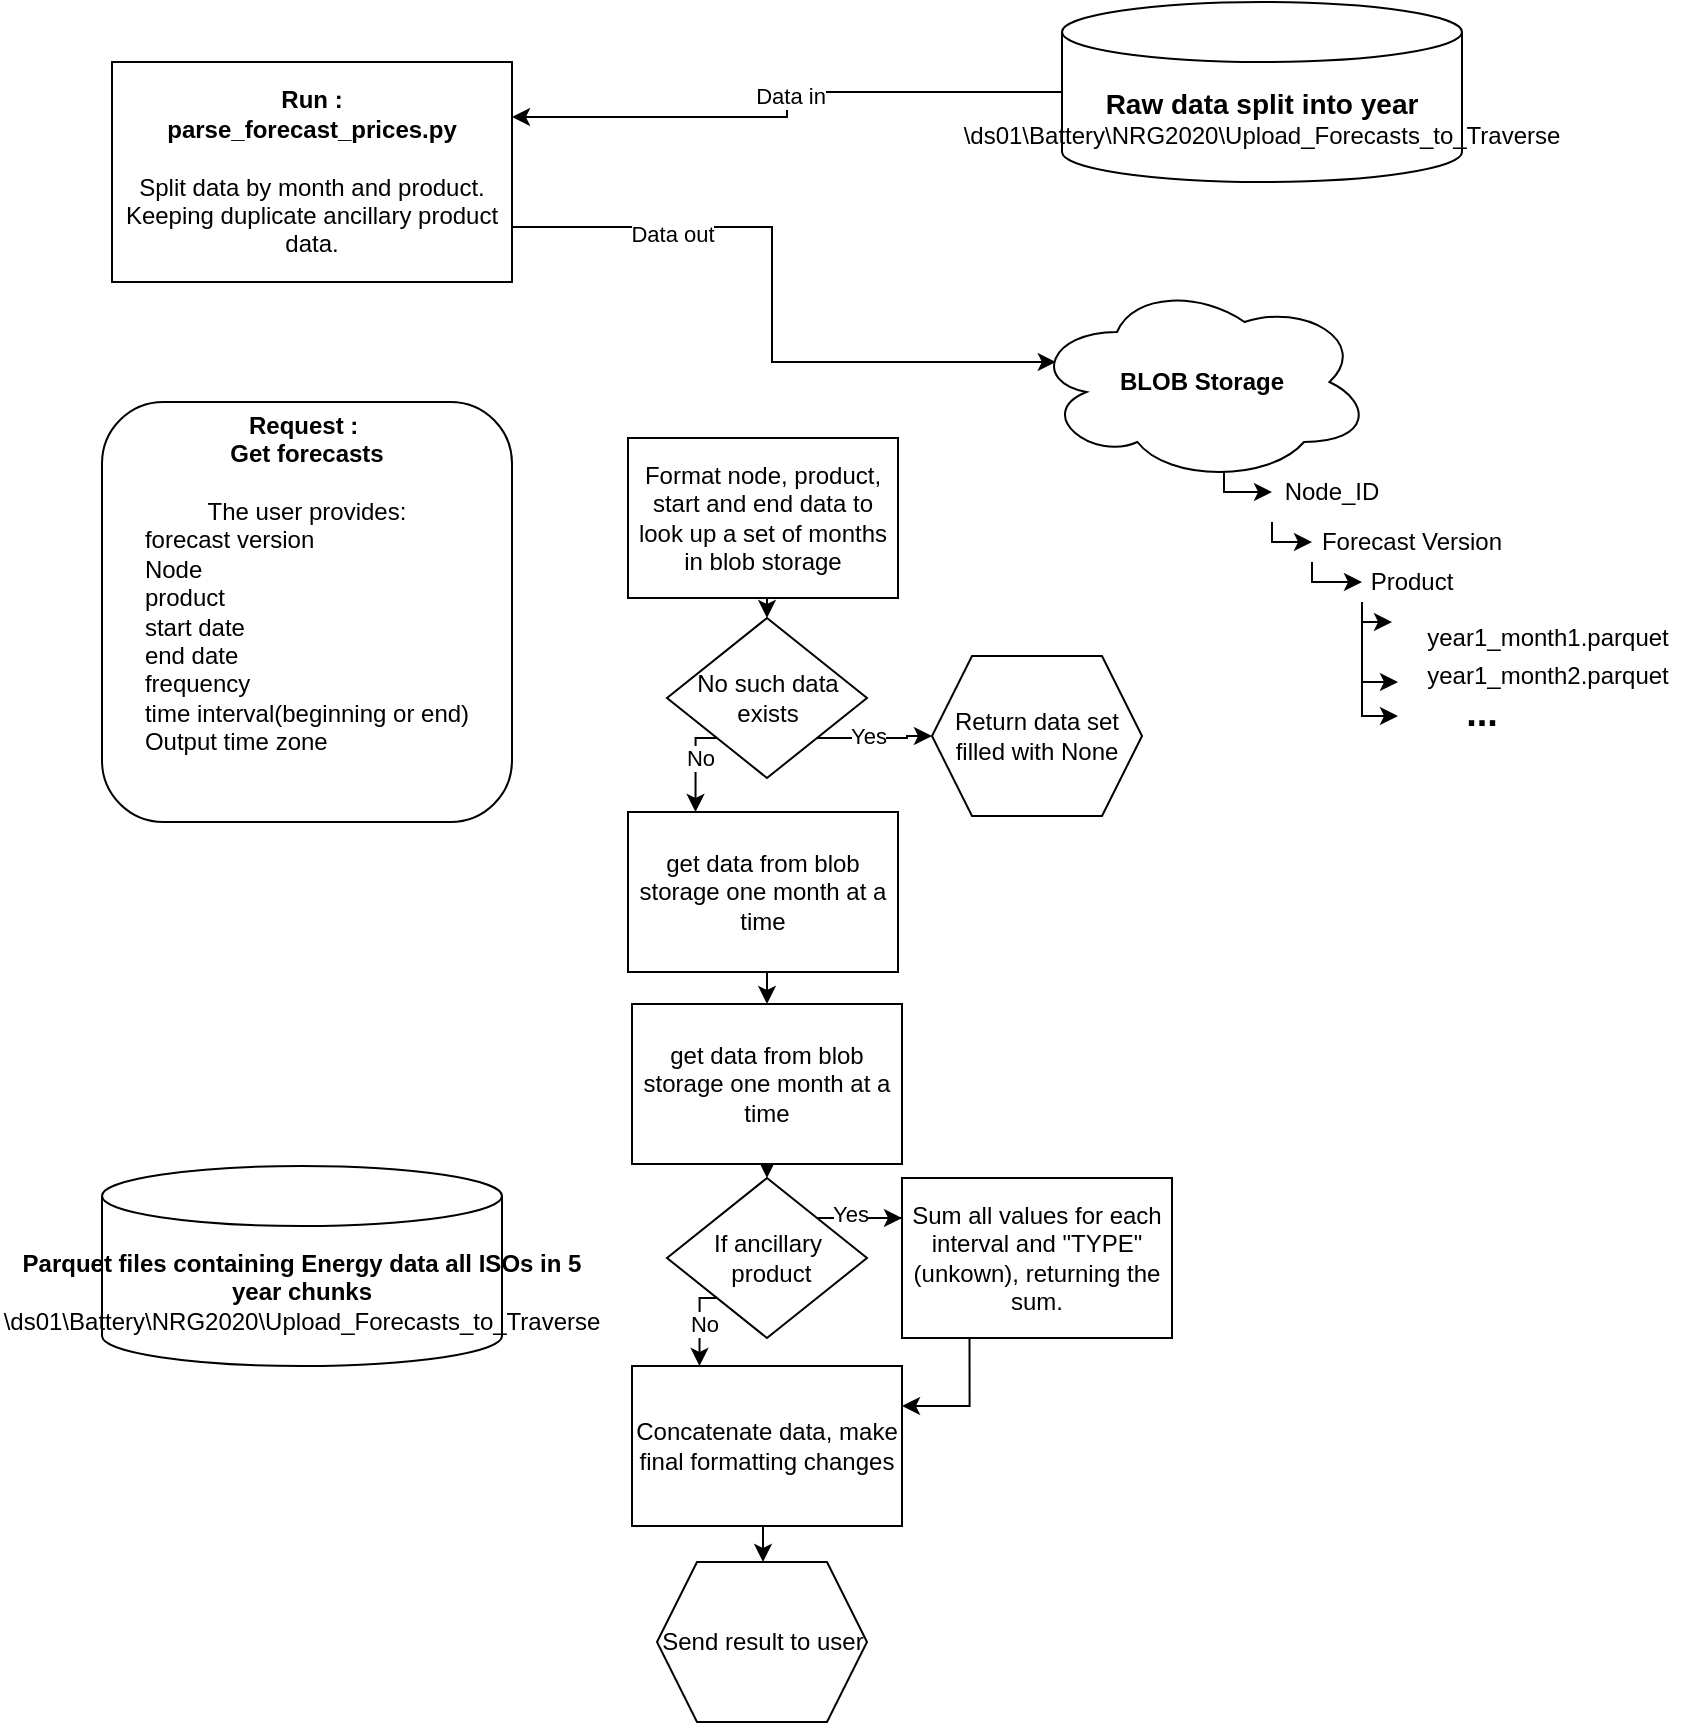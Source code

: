 <mxfile version="21.6.2" type="github" pages="2">
  <diagram name="Page-1" id="mSkrQCTb6mMFP0I92MH9">
    <mxGraphModel dx="2510" dy="1627" grid="1" gridSize="10" guides="1" tooltips="1" connect="1" arrows="1" fold="1" page="1" pageScale="1" pageWidth="850" pageHeight="1100" math="0" shadow="0">
      <root>
        <mxCell id="0" />
        <mxCell id="1" parent="0" />
        <mxCell id="k18f-LrCEGzRWncHFNrR-19" style="edgeStyle=orthogonalEdgeStyle;rounded=0;orthogonalLoop=1;jettySize=auto;html=1;exitX=0;exitY=0.5;exitDx=0;exitDy=0;exitPerimeter=0;entryX=0;entryY=0.75;entryDx=0;entryDy=0;" edge="1" parent="1" source="k18f-LrCEGzRWncHFNrR-2" target="k18f-LrCEGzRWncHFNrR-16">
          <mxGeometry relative="1" as="geometry" />
        </mxCell>
        <mxCell id="k18f-LrCEGzRWncHFNrR-23" value="Data in" style="edgeLabel;html=1;align=center;verticalAlign=middle;resizable=0;points=[];" vertex="1" connectable="0" parent="k18f-LrCEGzRWncHFNrR-19">
          <mxGeometry x="-0.029" y="1" relative="1" as="geometry">
            <mxPoint as="offset" />
          </mxGeometry>
        </mxCell>
        <mxCell id="k18f-LrCEGzRWncHFNrR-2" value="&lt;font style=&quot;font-size: 14px;&quot;&gt;&lt;b&gt;Raw data split into year&lt;/b&gt;&lt;/font&gt;&lt;br&gt;\\ds01\Battery\NRG2020\Upload_Forecasts_to_Traverse" style="shape=cylinder3;whiteSpace=wrap;html=1;boundedLbl=1;backgroundOutline=1;size=15;" vertex="1" parent="1">
          <mxGeometry x="515" y="190" width="200" height="90" as="geometry" />
        </mxCell>
        <mxCell id="k18f-LrCEGzRWncHFNrR-3" value="&lt;b&gt;Parquet files containing Energy data all ISOs in 5 year chunks&lt;/b&gt;&lt;br&gt;\\ds01\Battery\NRG2020\Upload_Forecasts_to_Traverse" style="shape=cylinder3;whiteSpace=wrap;html=1;boundedLbl=1;backgroundOutline=1;size=15;" vertex="1" parent="1">
          <mxGeometry x="35" y="772" width="200" height="100" as="geometry" />
        </mxCell>
        <mxCell id="k18f-LrCEGzRWncHFNrR-7" style="edgeStyle=orthogonalEdgeStyle;rounded=0;orthogonalLoop=1;jettySize=auto;html=1;exitX=0.55;exitY=0.95;exitDx=0;exitDy=0;exitPerimeter=0;entryX=0;entryY=0.5;entryDx=0;entryDy=0;" edge="1" parent="1" source="k18f-LrCEGzRWncHFNrR-5" target="k18f-LrCEGzRWncHFNrR-6">
          <mxGeometry relative="1" as="geometry">
            <Array as="points">
              <mxPoint x="596" y="435" />
            </Array>
          </mxGeometry>
        </mxCell>
        <mxCell id="k18f-LrCEGzRWncHFNrR-5" value="&lt;b&gt;BLOB Storage&lt;/b&gt;" style="ellipse;shape=cloud;whiteSpace=wrap;html=1;" vertex="1" parent="1">
          <mxGeometry x="500" y="330" width="170" height="100" as="geometry" />
        </mxCell>
        <mxCell id="k18f-LrCEGzRWncHFNrR-12" style="edgeStyle=orthogonalEdgeStyle;rounded=0;orthogonalLoop=1;jettySize=auto;html=1;exitX=0;exitY=1;exitDx=0;exitDy=0;entryX=0;entryY=0.5;entryDx=0;entryDy=0;" edge="1" parent="1" source="k18f-LrCEGzRWncHFNrR-6" target="k18f-LrCEGzRWncHFNrR-8">
          <mxGeometry relative="1" as="geometry">
            <Array as="points">
              <mxPoint x="620" y="460" />
            </Array>
          </mxGeometry>
        </mxCell>
        <mxCell id="k18f-LrCEGzRWncHFNrR-6" value="Node_ID" style="text;html=1;strokeColor=none;fillColor=none;align=center;verticalAlign=middle;whiteSpace=wrap;rounded=0;" vertex="1" parent="1">
          <mxGeometry x="620" y="420" width="60" height="30" as="geometry" />
        </mxCell>
        <mxCell id="k18f-LrCEGzRWncHFNrR-14" style="edgeStyle=orthogonalEdgeStyle;rounded=0;orthogonalLoop=1;jettySize=auto;html=1;exitX=0;exitY=1;exitDx=0;exitDy=0;entryX=0;entryY=0.5;entryDx=0;entryDy=0;" edge="1" parent="1" source="k18f-LrCEGzRWncHFNrR-8" target="k18f-LrCEGzRWncHFNrR-9">
          <mxGeometry relative="1" as="geometry">
            <Array as="points">
              <mxPoint x="640" y="480" />
            </Array>
          </mxGeometry>
        </mxCell>
        <mxCell id="k18f-LrCEGzRWncHFNrR-8" value="Forecast Version" style="text;html=1;strokeColor=none;fillColor=none;align=center;verticalAlign=middle;whiteSpace=wrap;rounded=0;" vertex="1" parent="1">
          <mxGeometry x="640" y="450" width="100" height="20" as="geometry" />
        </mxCell>
        <mxCell id="k18f-LrCEGzRWncHFNrR-15" style="edgeStyle=orthogonalEdgeStyle;rounded=0;orthogonalLoop=1;jettySize=auto;html=1;exitX=0;exitY=1;exitDx=0;exitDy=0;" edge="1" parent="1" source="k18f-LrCEGzRWncHFNrR-9">
          <mxGeometry relative="1" as="geometry">
            <mxPoint x="680" y="500" as="targetPoint" />
            <Array as="points">
              <mxPoint x="665" y="500" />
            </Array>
          </mxGeometry>
        </mxCell>
        <mxCell id="k18f-LrCEGzRWncHFNrR-9" value="Product" style="text;html=1;strokeColor=none;fillColor=none;align=center;verticalAlign=middle;whiteSpace=wrap;rounded=0;" vertex="1" parent="1">
          <mxGeometry x="665" y="470" width="50" height="20" as="geometry" />
        </mxCell>
        <mxCell id="k18f-LrCEGzRWncHFNrR-10" value="year1_month2.parquet" style="text;html=1;strokeColor=none;fillColor=none;align=center;verticalAlign=middle;whiteSpace=wrap;rounded=0;" vertex="1" parent="1">
          <mxGeometry x="683" y="517" width="150" height="20" as="geometry" />
        </mxCell>
        <mxCell id="k18f-LrCEGzRWncHFNrR-20" style="edgeStyle=orthogonalEdgeStyle;rounded=0;orthogonalLoop=1;jettySize=auto;html=1;exitX=0;exitY=0.25;exitDx=0;exitDy=0;entryX=0.07;entryY=0.4;entryDx=0;entryDy=0;entryPerimeter=0;" edge="1" parent="1" source="k18f-LrCEGzRWncHFNrR-16" target="k18f-LrCEGzRWncHFNrR-5">
          <mxGeometry relative="1" as="geometry" />
        </mxCell>
        <mxCell id="k18f-LrCEGzRWncHFNrR-24" value="Data out" style="edgeLabel;html=1;align=center;verticalAlign=middle;resizable=0;points=[];" vertex="1" connectable="0" parent="k18f-LrCEGzRWncHFNrR-20">
          <mxGeometry x="-0.531" y="-3" relative="1" as="geometry">
            <mxPoint as="offset" />
          </mxGeometry>
        </mxCell>
        <mxCell id="k18f-LrCEGzRWncHFNrR-16" value="&lt;div&gt;&lt;b&gt;Run :&lt;/b&gt;&lt;/div&gt;&lt;div&gt;&lt;b&gt;parse_forecast_prices.py&lt;/b&gt;&lt;/div&gt;&lt;div&gt;&lt;b&gt;&lt;br&gt;&lt;/b&gt;&lt;/div&gt;&lt;div&gt;Split data by month and product. Keeping duplicate ancillary product data.&lt;/div&gt;" style="rounded=0;whiteSpace=wrap;html=1;direction=west;fontStyle=0" vertex="1" parent="1">
          <mxGeometry x="40" y="220" width="200" height="110" as="geometry" />
        </mxCell>
        <mxCell id="k18f-LrCEGzRWncHFNrR-57" style="edgeStyle=orthogonalEdgeStyle;rounded=0;orthogonalLoop=1;jettySize=auto;html=1;exitX=1;exitY=0;exitDx=0;exitDy=0;entryX=0;entryY=0.25;entryDx=0;entryDy=0;" edge="1" parent="1" source="k18f-LrCEGzRWncHFNrR-18" target="k18f-LrCEGzRWncHFNrR-39">
          <mxGeometry relative="1" as="geometry" />
        </mxCell>
        <mxCell id="k18f-LrCEGzRWncHFNrR-58" value="Yes" style="edgeLabel;html=1;align=center;verticalAlign=middle;resizable=0;points=[];" vertex="1" connectable="0" parent="k18f-LrCEGzRWncHFNrR-57">
          <mxGeometry x="-0.632" y="2" relative="1" as="geometry">
            <mxPoint as="offset" />
          </mxGeometry>
        </mxCell>
        <mxCell id="k18f-LrCEGzRWncHFNrR-60" style="edgeStyle=orthogonalEdgeStyle;rounded=0;orthogonalLoop=1;jettySize=auto;html=1;exitX=0;exitY=1;exitDx=0;exitDy=0;entryX=0.25;entryY=0;entryDx=0;entryDy=0;" edge="1" parent="1" source="k18f-LrCEGzRWncHFNrR-18" target="k18f-LrCEGzRWncHFNrR-36">
          <mxGeometry relative="1" as="geometry" />
        </mxCell>
        <mxCell id="k18f-LrCEGzRWncHFNrR-61" value="No" style="edgeLabel;html=1;align=center;verticalAlign=middle;resizable=0;points=[];" vertex="1" connectable="0" parent="k18f-LrCEGzRWncHFNrR-60">
          <mxGeometry x="0.007" y="2" relative="1" as="geometry">
            <mxPoint as="offset" />
          </mxGeometry>
        </mxCell>
        <mxCell id="k18f-LrCEGzRWncHFNrR-18" value="&lt;div&gt;If ancillary&lt;/div&gt;&lt;div&gt;&amp;nbsp;product&lt;/div&gt;" style="rhombus;whiteSpace=wrap;html=1;" vertex="1" parent="1">
          <mxGeometry x="317.5" y="778" width="100" height="80" as="geometry" />
        </mxCell>
        <mxCell id="k18f-LrCEGzRWncHFNrR-27" value="&lt;div&gt;&lt;b&gt;Request :&amp;nbsp;&lt;/b&gt;&lt;/div&gt;&lt;div&gt;&lt;b&gt;Get forecasts&lt;br&gt;&lt;/b&gt;&lt;/div&gt;&lt;div&gt;&lt;b&gt;&lt;br&gt;&lt;/b&gt;&lt;/div&gt;&lt;div align=&quot;center&quot;&gt;The user provides:&lt;/div&gt;&lt;div align=&quot;left&quot;&gt;forecast version&lt;/div&gt;&lt;div align=&quot;left&quot;&gt;Node&lt;/div&gt;&lt;div align=&quot;left&quot;&gt;product&lt;/div&gt;&lt;div align=&quot;left&quot;&gt;start date&lt;/div&gt;&lt;div align=&quot;left&quot;&gt;end date&lt;/div&gt;&lt;div align=&quot;left&quot;&gt;frequency&lt;br&gt;&lt;/div&gt;&lt;div align=&quot;left&quot;&gt;time interval(beginning or end)&lt;/div&gt;&lt;div align=&quot;left&quot;&gt;Output time zone&lt;br&gt;&lt;/div&gt;&lt;div&gt;&lt;br&gt;&lt;br&gt;&lt;/div&gt;" style="rounded=1;whiteSpace=wrap;html=1;" vertex="1" parent="1">
          <mxGeometry x="35" y="390" width="205" height="210" as="geometry" />
        </mxCell>
        <mxCell id="k18f-LrCEGzRWncHFNrR-49" style="edgeStyle=orthogonalEdgeStyle;rounded=0;orthogonalLoop=1;jettySize=auto;html=1;exitX=0.5;exitY=1;exitDx=0;exitDy=0;entryX=0.5;entryY=0;entryDx=0;entryDy=0;" edge="1" parent="1" source="k18f-LrCEGzRWncHFNrR-28" target="k18f-LrCEGzRWncHFNrR-37">
          <mxGeometry relative="1" as="geometry" />
        </mxCell>
        <mxCell id="k18f-LrCEGzRWncHFNrR-28" value="&lt;div&gt;Format node, product, start and end data to look up a set of months in blob storage&lt;/div&gt;" style="rounded=0;whiteSpace=wrap;html=1;" vertex="1" parent="1">
          <mxGeometry x="298" y="408" width="135" height="80" as="geometry" />
        </mxCell>
        <mxCell id="k18f-LrCEGzRWncHFNrR-29" value="year1_month1.parquet" style="text;html=1;strokeColor=none;fillColor=none;align=center;verticalAlign=middle;whiteSpace=wrap;rounded=0;" vertex="1" parent="1">
          <mxGeometry x="683" y="498" width="150" height="20" as="geometry" />
        </mxCell>
        <mxCell id="k18f-LrCEGzRWncHFNrR-30" value="&lt;p style=&quot;line-height: 140%; font-size: 13px;&quot;&gt;&lt;font size=&quot;1&quot;&gt;&lt;b style=&quot;font-size: 19px;&quot;&gt;...&lt;/b&gt;&lt;/font&gt;&lt;/p&gt;" style="text;html=1;strokeColor=none;fillColor=none;align=center;verticalAlign=middle;whiteSpace=wrap;rounded=0;" vertex="1" parent="1">
          <mxGeometry x="690" y="537" width="70" height="20" as="geometry" />
        </mxCell>
        <mxCell id="k18f-LrCEGzRWncHFNrR-31" style="edgeStyle=orthogonalEdgeStyle;rounded=0;orthogonalLoop=1;jettySize=auto;html=1;exitX=0;exitY=1;exitDx=0;exitDy=0;" edge="1" parent="1" target="k18f-LrCEGzRWncHFNrR-10">
          <mxGeometry relative="1" as="geometry">
            <mxPoint x="683" y="528" as="targetPoint" />
            <mxPoint x="665" y="490" as="sourcePoint" />
            <Array as="points">
              <mxPoint x="665" y="530" />
            </Array>
          </mxGeometry>
        </mxCell>
        <mxCell id="k18f-LrCEGzRWncHFNrR-32" style="edgeStyle=orthogonalEdgeStyle;rounded=0;orthogonalLoop=1;jettySize=auto;html=1;exitX=0;exitY=1;exitDx=0;exitDy=0;" edge="1" parent="1">
          <mxGeometry relative="1" as="geometry">
            <mxPoint x="683" y="547" as="targetPoint" />
            <mxPoint x="665" y="507" as="sourcePoint" />
            <Array as="points">
              <mxPoint x="665" y="547" />
            </Array>
          </mxGeometry>
        </mxCell>
        <mxCell id="k18f-LrCEGzRWncHFNrR-52" style="edgeStyle=orthogonalEdgeStyle;rounded=0;orthogonalLoop=1;jettySize=auto;html=1;exitX=0.5;exitY=1;exitDx=0;exitDy=0;entryX=0.5;entryY=0;entryDx=0;entryDy=0;" edge="1" parent="1" source="k18f-LrCEGzRWncHFNrR-33" target="k18f-LrCEGzRWncHFNrR-34">
          <mxGeometry relative="1" as="geometry" />
        </mxCell>
        <mxCell id="k18f-LrCEGzRWncHFNrR-33" value="get data from blob storage one month at a time" style="rounded=0;whiteSpace=wrap;html=1;" vertex="1" parent="1">
          <mxGeometry x="298" y="595" width="135" height="80" as="geometry" />
        </mxCell>
        <mxCell id="k18f-LrCEGzRWncHFNrR-53" style="edgeStyle=orthogonalEdgeStyle;rounded=0;orthogonalLoop=1;jettySize=auto;html=1;exitX=0.5;exitY=1;exitDx=0;exitDy=0;entryX=0.5;entryY=0;entryDx=0;entryDy=0;" edge="1" parent="1" source="k18f-LrCEGzRWncHFNrR-34" target="k18f-LrCEGzRWncHFNrR-18">
          <mxGeometry relative="1" as="geometry" />
        </mxCell>
        <mxCell id="k18f-LrCEGzRWncHFNrR-34" value="get data from blob storage one month at a time" style="rounded=0;whiteSpace=wrap;html=1;" vertex="1" parent="1">
          <mxGeometry x="300" y="691" width="135" height="80" as="geometry" />
        </mxCell>
        <mxCell id="k18f-LrCEGzRWncHFNrR-54" style="edgeStyle=orthogonalEdgeStyle;rounded=0;orthogonalLoop=1;jettySize=auto;html=1;exitX=0.5;exitY=1;exitDx=0;exitDy=0;entryX=0.5;entryY=0;entryDx=0;entryDy=0;" edge="1" parent="1" source="k18f-LrCEGzRWncHFNrR-36">
          <mxGeometry relative="1" as="geometry">
            <mxPoint x="365.5" y="970" as="targetPoint" />
          </mxGeometry>
        </mxCell>
        <mxCell id="k18f-LrCEGzRWncHFNrR-36" value="Concatenate data, make final formatting changes " style="rounded=0;whiteSpace=wrap;html=1;" vertex="1" parent="1">
          <mxGeometry x="300" y="872" width="135" height="80" as="geometry" />
        </mxCell>
        <mxCell id="k18f-LrCEGzRWncHFNrR-62" style="edgeStyle=orthogonalEdgeStyle;rounded=0;orthogonalLoop=1;jettySize=auto;html=1;exitX=0;exitY=1;exitDx=0;exitDy=0;entryX=0.25;entryY=0;entryDx=0;entryDy=0;" edge="1" parent="1" source="k18f-LrCEGzRWncHFNrR-37" target="k18f-LrCEGzRWncHFNrR-33">
          <mxGeometry relative="1" as="geometry" />
        </mxCell>
        <mxCell id="k18f-LrCEGzRWncHFNrR-63" value="No" style="edgeLabel;html=1;align=center;verticalAlign=middle;resizable=0;points=[];" vertex="1" connectable="0" parent="k18f-LrCEGzRWncHFNrR-62">
          <mxGeometry x="-0.132" y="2" relative="1" as="geometry">
            <mxPoint as="offset" />
          </mxGeometry>
        </mxCell>
        <mxCell id="k18f-LrCEGzRWncHFNrR-64" style="edgeStyle=orthogonalEdgeStyle;rounded=0;orthogonalLoop=1;jettySize=auto;html=1;exitX=1;exitY=1;exitDx=0;exitDy=0;entryX=0;entryY=0.5;entryDx=0;entryDy=0;" edge="1" parent="1" source="k18f-LrCEGzRWncHFNrR-37" target="k18f-LrCEGzRWncHFNrR-67">
          <mxGeometry relative="1" as="geometry">
            <mxPoint x="460.0" y="557" as="targetPoint" />
          </mxGeometry>
        </mxCell>
        <mxCell id="k18f-LrCEGzRWncHFNrR-65" value="Yes" style="edgeLabel;html=1;align=center;verticalAlign=middle;resizable=0;points=[];" vertex="1" connectable="0" parent="k18f-LrCEGzRWncHFNrR-64">
          <mxGeometry x="-0.144" y="1" relative="1" as="geometry">
            <mxPoint as="offset" />
          </mxGeometry>
        </mxCell>
        <mxCell id="k18f-LrCEGzRWncHFNrR-37" value="&lt;div&gt;No such data&lt;/div&gt;&lt;div&gt;exists&lt;br&gt;&lt;/div&gt;" style="rhombus;whiteSpace=wrap;html=1;" vertex="1" parent="1">
          <mxGeometry x="317.5" y="498" width="100" height="80" as="geometry" />
        </mxCell>
        <mxCell id="k18f-LrCEGzRWncHFNrR-55" style="edgeStyle=orthogonalEdgeStyle;rounded=0;orthogonalLoop=1;jettySize=auto;html=1;exitX=0.25;exitY=1;exitDx=0;exitDy=0;entryX=1;entryY=0.25;entryDx=0;entryDy=0;" edge="1" parent="1" source="k18f-LrCEGzRWncHFNrR-39" target="k18f-LrCEGzRWncHFNrR-36">
          <mxGeometry relative="1" as="geometry" />
        </mxCell>
        <mxCell id="k18f-LrCEGzRWncHFNrR-39" value="Sum all values for each interval and &quot;TYPE&quot;(unkown), returning the sum." style="rounded=0;whiteSpace=wrap;html=1;" vertex="1" parent="1">
          <mxGeometry x="435" y="778" width="135" height="80" as="geometry" />
        </mxCell>
        <mxCell id="k18f-LrCEGzRWncHFNrR-67" value="Return data set filled with None" style="shape=hexagon;perimeter=hexagonPerimeter2;whiteSpace=wrap;html=1;fixedSize=1;" vertex="1" parent="1">
          <mxGeometry x="450" y="517" width="105" height="80" as="geometry" />
        </mxCell>
        <mxCell id="k18f-LrCEGzRWncHFNrR-68" value="Send result to user" style="shape=hexagon;perimeter=hexagonPerimeter2;whiteSpace=wrap;html=1;fixedSize=1;" vertex="1" parent="1">
          <mxGeometry x="312.5" y="970" width="105" height="80" as="geometry" />
        </mxCell>
      </root>
    </mxGraphModel>
  </diagram>
  <diagram id="OKomPFiii6wmlkeBRDaD" name="Page-2">
    <mxGraphModel dx="1757" dy="1139" grid="1" gridSize="10" guides="1" tooltips="1" connect="1" arrows="1" fold="1" page="1" pageScale="1" pageWidth="850" pageHeight="1100" math="0" shadow="0">
      <root>
        <mxCell id="0" />
        <mxCell id="1" parent="0" />
      </root>
    </mxGraphModel>
  </diagram>
</mxfile>
